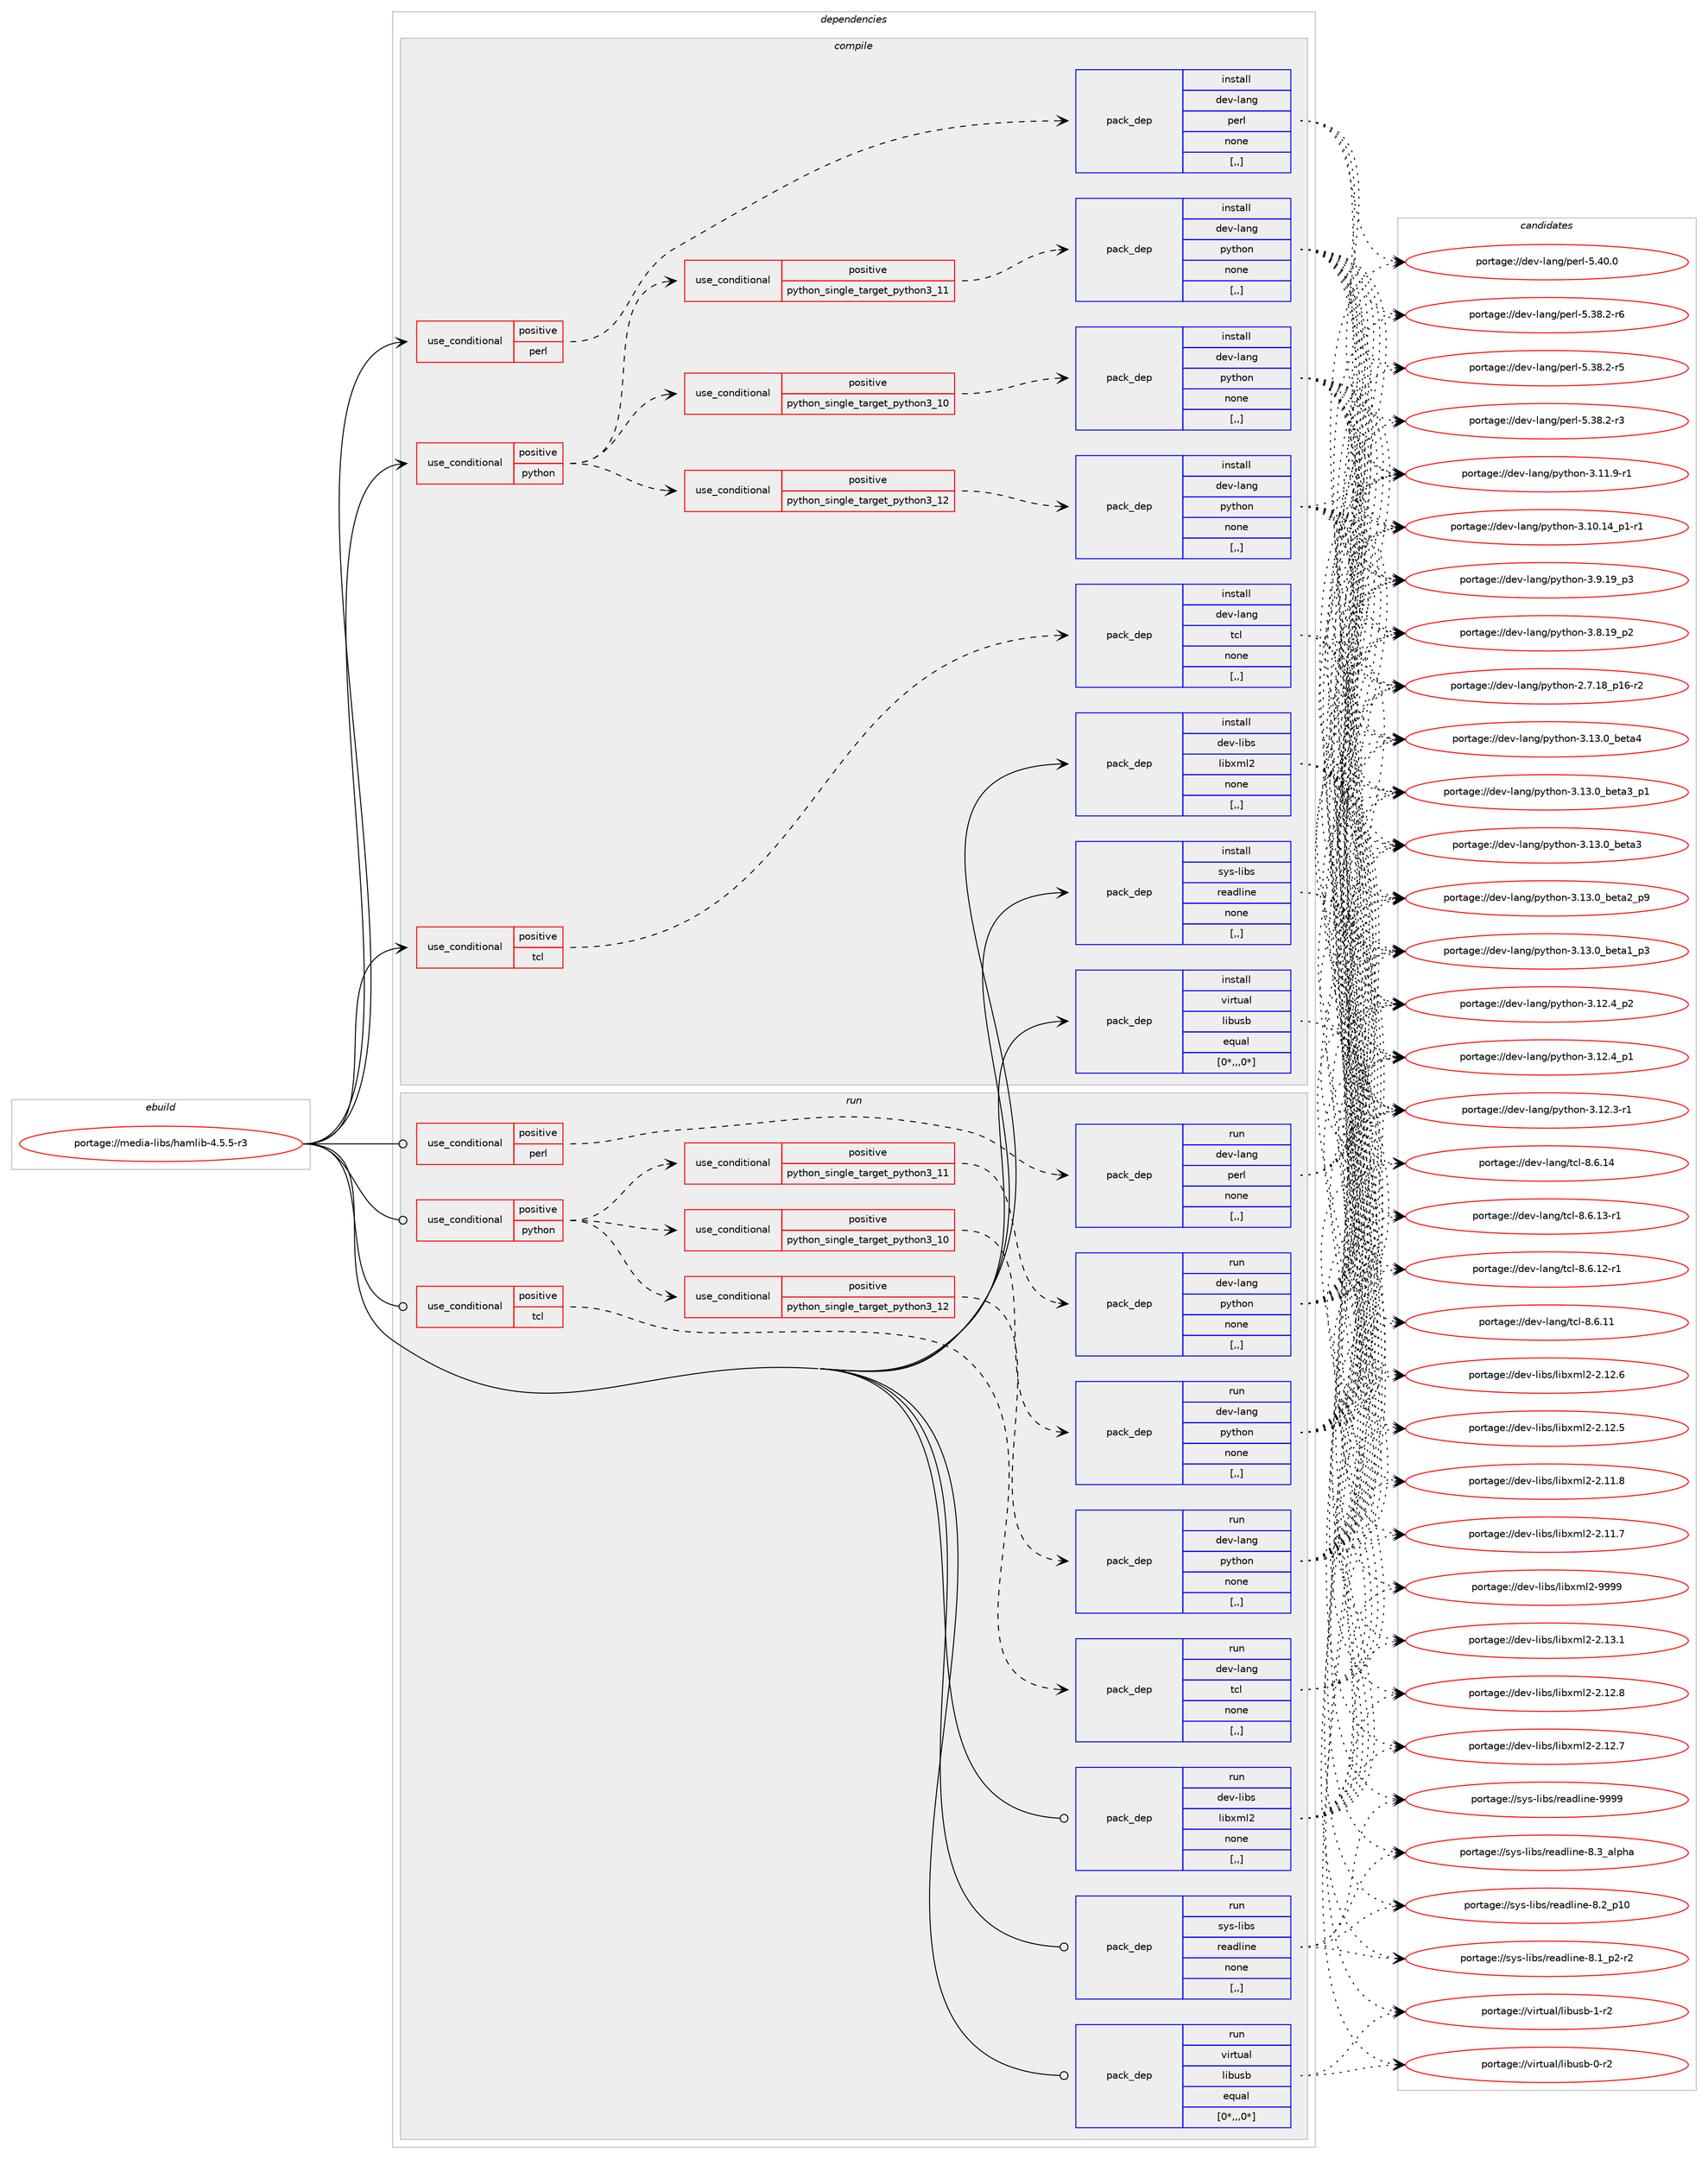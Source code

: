 digraph prolog {

# *************
# Graph options
# *************

newrank=true;
concentrate=true;
compound=true;
graph [rankdir=LR,fontname=Helvetica,fontsize=10,ranksep=1.5];#, ranksep=2.5, nodesep=0.2];
edge  [arrowhead=vee];
node  [fontname=Helvetica,fontsize=10];

# **********
# The ebuild
# **********

subgraph cluster_leftcol {
color=gray;
label=<<i>ebuild</i>>;
id [label="portage://media-libs/hamlib-4.5.5-r3", color=red, width=4, href="../media-libs/hamlib-4.5.5-r3.svg"];
}

# ****************
# The dependencies
# ****************

subgraph cluster_midcol {
color=gray;
label=<<i>dependencies</i>>;
subgraph cluster_compile {
fillcolor="#eeeeee";
style=filled;
label=<<i>compile</i>>;
subgraph cond75019 {
dependency297740 [label=<<TABLE BORDER="0" CELLBORDER="1" CELLSPACING="0" CELLPADDING="4"><TR><TD ROWSPAN="3" CELLPADDING="10">use_conditional</TD></TR><TR><TD>positive</TD></TR><TR><TD>perl</TD></TR></TABLE>>, shape=none, color=red];
subgraph pack220363 {
dependency297741 [label=<<TABLE BORDER="0" CELLBORDER="1" CELLSPACING="0" CELLPADDING="4" WIDTH="220"><TR><TD ROWSPAN="6" CELLPADDING="30">pack_dep</TD></TR><TR><TD WIDTH="110">install</TD></TR><TR><TD>dev-lang</TD></TR><TR><TD>perl</TD></TR><TR><TD>none</TD></TR><TR><TD>[,,]</TD></TR></TABLE>>, shape=none, color=blue];
}
dependency297740:e -> dependency297741:w [weight=20,style="dashed",arrowhead="vee"];
}
id:e -> dependency297740:w [weight=20,style="solid",arrowhead="vee"];
subgraph cond75020 {
dependency297742 [label=<<TABLE BORDER="0" CELLBORDER="1" CELLSPACING="0" CELLPADDING="4"><TR><TD ROWSPAN="3" CELLPADDING="10">use_conditional</TD></TR><TR><TD>positive</TD></TR><TR><TD>python</TD></TR></TABLE>>, shape=none, color=red];
subgraph cond75021 {
dependency297743 [label=<<TABLE BORDER="0" CELLBORDER="1" CELLSPACING="0" CELLPADDING="4"><TR><TD ROWSPAN="3" CELLPADDING="10">use_conditional</TD></TR><TR><TD>positive</TD></TR><TR><TD>python_single_target_python3_10</TD></TR></TABLE>>, shape=none, color=red];
subgraph pack220364 {
dependency297744 [label=<<TABLE BORDER="0" CELLBORDER="1" CELLSPACING="0" CELLPADDING="4" WIDTH="220"><TR><TD ROWSPAN="6" CELLPADDING="30">pack_dep</TD></TR><TR><TD WIDTH="110">install</TD></TR><TR><TD>dev-lang</TD></TR><TR><TD>python</TD></TR><TR><TD>none</TD></TR><TR><TD>[,,]</TD></TR></TABLE>>, shape=none, color=blue];
}
dependency297743:e -> dependency297744:w [weight=20,style="dashed",arrowhead="vee"];
}
dependency297742:e -> dependency297743:w [weight=20,style="dashed",arrowhead="vee"];
subgraph cond75022 {
dependency297745 [label=<<TABLE BORDER="0" CELLBORDER="1" CELLSPACING="0" CELLPADDING="4"><TR><TD ROWSPAN="3" CELLPADDING="10">use_conditional</TD></TR><TR><TD>positive</TD></TR><TR><TD>python_single_target_python3_11</TD></TR></TABLE>>, shape=none, color=red];
subgraph pack220365 {
dependency297746 [label=<<TABLE BORDER="0" CELLBORDER="1" CELLSPACING="0" CELLPADDING="4" WIDTH="220"><TR><TD ROWSPAN="6" CELLPADDING="30">pack_dep</TD></TR><TR><TD WIDTH="110">install</TD></TR><TR><TD>dev-lang</TD></TR><TR><TD>python</TD></TR><TR><TD>none</TD></TR><TR><TD>[,,]</TD></TR></TABLE>>, shape=none, color=blue];
}
dependency297745:e -> dependency297746:w [weight=20,style="dashed",arrowhead="vee"];
}
dependency297742:e -> dependency297745:w [weight=20,style="dashed",arrowhead="vee"];
subgraph cond75023 {
dependency297747 [label=<<TABLE BORDER="0" CELLBORDER="1" CELLSPACING="0" CELLPADDING="4"><TR><TD ROWSPAN="3" CELLPADDING="10">use_conditional</TD></TR><TR><TD>positive</TD></TR><TR><TD>python_single_target_python3_12</TD></TR></TABLE>>, shape=none, color=red];
subgraph pack220366 {
dependency297748 [label=<<TABLE BORDER="0" CELLBORDER="1" CELLSPACING="0" CELLPADDING="4" WIDTH="220"><TR><TD ROWSPAN="6" CELLPADDING="30">pack_dep</TD></TR><TR><TD WIDTH="110">install</TD></TR><TR><TD>dev-lang</TD></TR><TR><TD>python</TD></TR><TR><TD>none</TD></TR><TR><TD>[,,]</TD></TR></TABLE>>, shape=none, color=blue];
}
dependency297747:e -> dependency297748:w [weight=20,style="dashed",arrowhead="vee"];
}
dependency297742:e -> dependency297747:w [weight=20,style="dashed",arrowhead="vee"];
}
id:e -> dependency297742:w [weight=20,style="solid",arrowhead="vee"];
subgraph cond75024 {
dependency297749 [label=<<TABLE BORDER="0" CELLBORDER="1" CELLSPACING="0" CELLPADDING="4"><TR><TD ROWSPAN="3" CELLPADDING="10">use_conditional</TD></TR><TR><TD>positive</TD></TR><TR><TD>tcl</TD></TR></TABLE>>, shape=none, color=red];
subgraph pack220367 {
dependency297750 [label=<<TABLE BORDER="0" CELLBORDER="1" CELLSPACING="0" CELLPADDING="4" WIDTH="220"><TR><TD ROWSPAN="6" CELLPADDING="30">pack_dep</TD></TR><TR><TD WIDTH="110">install</TD></TR><TR><TD>dev-lang</TD></TR><TR><TD>tcl</TD></TR><TR><TD>none</TD></TR><TR><TD>[,,]</TD></TR></TABLE>>, shape=none, color=blue];
}
dependency297749:e -> dependency297750:w [weight=20,style="dashed",arrowhead="vee"];
}
id:e -> dependency297749:w [weight=20,style="solid",arrowhead="vee"];
subgraph pack220368 {
dependency297751 [label=<<TABLE BORDER="0" CELLBORDER="1" CELLSPACING="0" CELLPADDING="4" WIDTH="220"><TR><TD ROWSPAN="6" CELLPADDING="30">pack_dep</TD></TR><TR><TD WIDTH="110">install</TD></TR><TR><TD>dev-libs</TD></TR><TR><TD>libxml2</TD></TR><TR><TD>none</TD></TR><TR><TD>[,,]</TD></TR></TABLE>>, shape=none, color=blue];
}
id:e -> dependency297751:w [weight=20,style="solid",arrowhead="vee"];
subgraph pack220369 {
dependency297752 [label=<<TABLE BORDER="0" CELLBORDER="1" CELLSPACING="0" CELLPADDING="4" WIDTH="220"><TR><TD ROWSPAN="6" CELLPADDING="30">pack_dep</TD></TR><TR><TD WIDTH="110">install</TD></TR><TR><TD>sys-libs</TD></TR><TR><TD>readline</TD></TR><TR><TD>none</TD></TR><TR><TD>[,,]</TD></TR></TABLE>>, shape=none, color=blue];
}
id:e -> dependency297752:w [weight=20,style="solid",arrowhead="vee"];
subgraph pack220370 {
dependency297753 [label=<<TABLE BORDER="0" CELLBORDER="1" CELLSPACING="0" CELLPADDING="4" WIDTH="220"><TR><TD ROWSPAN="6" CELLPADDING="30">pack_dep</TD></TR><TR><TD WIDTH="110">install</TD></TR><TR><TD>virtual</TD></TR><TR><TD>libusb</TD></TR><TR><TD>equal</TD></TR><TR><TD>[0*,,,0*]</TD></TR></TABLE>>, shape=none, color=blue];
}
id:e -> dependency297753:w [weight=20,style="solid",arrowhead="vee"];
}
subgraph cluster_compileandrun {
fillcolor="#eeeeee";
style=filled;
label=<<i>compile and run</i>>;
}
subgraph cluster_run {
fillcolor="#eeeeee";
style=filled;
label=<<i>run</i>>;
subgraph cond75025 {
dependency297754 [label=<<TABLE BORDER="0" CELLBORDER="1" CELLSPACING="0" CELLPADDING="4"><TR><TD ROWSPAN="3" CELLPADDING="10">use_conditional</TD></TR><TR><TD>positive</TD></TR><TR><TD>perl</TD></TR></TABLE>>, shape=none, color=red];
subgraph pack220371 {
dependency297755 [label=<<TABLE BORDER="0" CELLBORDER="1" CELLSPACING="0" CELLPADDING="4" WIDTH="220"><TR><TD ROWSPAN="6" CELLPADDING="30">pack_dep</TD></TR><TR><TD WIDTH="110">run</TD></TR><TR><TD>dev-lang</TD></TR><TR><TD>perl</TD></TR><TR><TD>none</TD></TR><TR><TD>[,,]</TD></TR></TABLE>>, shape=none, color=blue];
}
dependency297754:e -> dependency297755:w [weight=20,style="dashed",arrowhead="vee"];
}
id:e -> dependency297754:w [weight=20,style="solid",arrowhead="odot"];
subgraph cond75026 {
dependency297756 [label=<<TABLE BORDER="0" CELLBORDER="1" CELLSPACING="0" CELLPADDING="4"><TR><TD ROWSPAN="3" CELLPADDING="10">use_conditional</TD></TR><TR><TD>positive</TD></TR><TR><TD>python</TD></TR></TABLE>>, shape=none, color=red];
subgraph cond75027 {
dependency297757 [label=<<TABLE BORDER="0" CELLBORDER="1" CELLSPACING="0" CELLPADDING="4"><TR><TD ROWSPAN="3" CELLPADDING="10">use_conditional</TD></TR><TR><TD>positive</TD></TR><TR><TD>python_single_target_python3_10</TD></TR></TABLE>>, shape=none, color=red];
subgraph pack220372 {
dependency297758 [label=<<TABLE BORDER="0" CELLBORDER="1" CELLSPACING="0" CELLPADDING="4" WIDTH="220"><TR><TD ROWSPAN="6" CELLPADDING="30">pack_dep</TD></TR><TR><TD WIDTH="110">run</TD></TR><TR><TD>dev-lang</TD></TR><TR><TD>python</TD></TR><TR><TD>none</TD></TR><TR><TD>[,,]</TD></TR></TABLE>>, shape=none, color=blue];
}
dependency297757:e -> dependency297758:w [weight=20,style="dashed",arrowhead="vee"];
}
dependency297756:e -> dependency297757:w [weight=20,style="dashed",arrowhead="vee"];
subgraph cond75028 {
dependency297759 [label=<<TABLE BORDER="0" CELLBORDER="1" CELLSPACING="0" CELLPADDING="4"><TR><TD ROWSPAN="3" CELLPADDING="10">use_conditional</TD></TR><TR><TD>positive</TD></TR><TR><TD>python_single_target_python3_11</TD></TR></TABLE>>, shape=none, color=red];
subgraph pack220373 {
dependency297760 [label=<<TABLE BORDER="0" CELLBORDER="1" CELLSPACING="0" CELLPADDING="4" WIDTH="220"><TR><TD ROWSPAN="6" CELLPADDING="30">pack_dep</TD></TR><TR><TD WIDTH="110">run</TD></TR><TR><TD>dev-lang</TD></TR><TR><TD>python</TD></TR><TR><TD>none</TD></TR><TR><TD>[,,]</TD></TR></TABLE>>, shape=none, color=blue];
}
dependency297759:e -> dependency297760:w [weight=20,style="dashed",arrowhead="vee"];
}
dependency297756:e -> dependency297759:w [weight=20,style="dashed",arrowhead="vee"];
subgraph cond75029 {
dependency297761 [label=<<TABLE BORDER="0" CELLBORDER="1" CELLSPACING="0" CELLPADDING="4"><TR><TD ROWSPAN="3" CELLPADDING="10">use_conditional</TD></TR><TR><TD>positive</TD></TR><TR><TD>python_single_target_python3_12</TD></TR></TABLE>>, shape=none, color=red];
subgraph pack220374 {
dependency297762 [label=<<TABLE BORDER="0" CELLBORDER="1" CELLSPACING="0" CELLPADDING="4" WIDTH="220"><TR><TD ROWSPAN="6" CELLPADDING="30">pack_dep</TD></TR><TR><TD WIDTH="110">run</TD></TR><TR><TD>dev-lang</TD></TR><TR><TD>python</TD></TR><TR><TD>none</TD></TR><TR><TD>[,,]</TD></TR></TABLE>>, shape=none, color=blue];
}
dependency297761:e -> dependency297762:w [weight=20,style="dashed",arrowhead="vee"];
}
dependency297756:e -> dependency297761:w [weight=20,style="dashed",arrowhead="vee"];
}
id:e -> dependency297756:w [weight=20,style="solid",arrowhead="odot"];
subgraph cond75030 {
dependency297763 [label=<<TABLE BORDER="0" CELLBORDER="1" CELLSPACING="0" CELLPADDING="4"><TR><TD ROWSPAN="3" CELLPADDING="10">use_conditional</TD></TR><TR><TD>positive</TD></TR><TR><TD>tcl</TD></TR></TABLE>>, shape=none, color=red];
subgraph pack220375 {
dependency297764 [label=<<TABLE BORDER="0" CELLBORDER="1" CELLSPACING="0" CELLPADDING="4" WIDTH="220"><TR><TD ROWSPAN="6" CELLPADDING="30">pack_dep</TD></TR><TR><TD WIDTH="110">run</TD></TR><TR><TD>dev-lang</TD></TR><TR><TD>tcl</TD></TR><TR><TD>none</TD></TR><TR><TD>[,,]</TD></TR></TABLE>>, shape=none, color=blue];
}
dependency297763:e -> dependency297764:w [weight=20,style="dashed",arrowhead="vee"];
}
id:e -> dependency297763:w [weight=20,style="solid",arrowhead="odot"];
subgraph pack220376 {
dependency297765 [label=<<TABLE BORDER="0" CELLBORDER="1" CELLSPACING="0" CELLPADDING="4" WIDTH="220"><TR><TD ROWSPAN="6" CELLPADDING="30">pack_dep</TD></TR><TR><TD WIDTH="110">run</TD></TR><TR><TD>dev-libs</TD></TR><TR><TD>libxml2</TD></TR><TR><TD>none</TD></TR><TR><TD>[,,]</TD></TR></TABLE>>, shape=none, color=blue];
}
id:e -> dependency297765:w [weight=20,style="solid",arrowhead="odot"];
subgraph pack220377 {
dependency297766 [label=<<TABLE BORDER="0" CELLBORDER="1" CELLSPACING="0" CELLPADDING="4" WIDTH="220"><TR><TD ROWSPAN="6" CELLPADDING="30">pack_dep</TD></TR><TR><TD WIDTH="110">run</TD></TR><TR><TD>sys-libs</TD></TR><TR><TD>readline</TD></TR><TR><TD>none</TD></TR><TR><TD>[,,]</TD></TR></TABLE>>, shape=none, color=blue];
}
id:e -> dependency297766:w [weight=20,style="solid",arrowhead="odot"];
subgraph pack220378 {
dependency297767 [label=<<TABLE BORDER="0" CELLBORDER="1" CELLSPACING="0" CELLPADDING="4" WIDTH="220"><TR><TD ROWSPAN="6" CELLPADDING="30">pack_dep</TD></TR><TR><TD WIDTH="110">run</TD></TR><TR><TD>virtual</TD></TR><TR><TD>libusb</TD></TR><TR><TD>equal</TD></TR><TR><TD>[0*,,,0*]</TD></TR></TABLE>>, shape=none, color=blue];
}
id:e -> dependency297767:w [weight=20,style="solid",arrowhead="odot"];
}
}

# **************
# The candidates
# **************

subgraph cluster_choices {
rank=same;
color=gray;
label=<<i>candidates</i>>;

subgraph choice220363 {
color=black;
nodesep=1;
choice10010111845108971101034711210111410845534652484648 [label="portage://dev-lang/perl-5.40.0", color=red, width=4,href="../dev-lang/perl-5.40.0.svg"];
choice100101118451089711010347112101114108455346515646504511454 [label="portage://dev-lang/perl-5.38.2-r6", color=red, width=4,href="../dev-lang/perl-5.38.2-r6.svg"];
choice100101118451089711010347112101114108455346515646504511453 [label="portage://dev-lang/perl-5.38.2-r5", color=red, width=4,href="../dev-lang/perl-5.38.2-r5.svg"];
choice100101118451089711010347112101114108455346515646504511451 [label="portage://dev-lang/perl-5.38.2-r3", color=red, width=4,href="../dev-lang/perl-5.38.2-r3.svg"];
dependency297741:e -> choice10010111845108971101034711210111410845534652484648:w [style=dotted,weight="100"];
dependency297741:e -> choice100101118451089711010347112101114108455346515646504511454:w [style=dotted,weight="100"];
dependency297741:e -> choice100101118451089711010347112101114108455346515646504511453:w [style=dotted,weight="100"];
dependency297741:e -> choice100101118451089711010347112101114108455346515646504511451:w [style=dotted,weight="100"];
}
subgraph choice220364 {
color=black;
nodesep=1;
choice1001011184510897110103471121211161041111104551464951464895981011169752 [label="portage://dev-lang/python-3.13.0_beta4", color=red, width=4,href="../dev-lang/python-3.13.0_beta4.svg"];
choice10010111845108971101034711212111610411111045514649514648959810111697519511249 [label="portage://dev-lang/python-3.13.0_beta3_p1", color=red, width=4,href="../dev-lang/python-3.13.0_beta3_p1.svg"];
choice1001011184510897110103471121211161041111104551464951464895981011169751 [label="portage://dev-lang/python-3.13.0_beta3", color=red, width=4,href="../dev-lang/python-3.13.0_beta3.svg"];
choice10010111845108971101034711212111610411111045514649514648959810111697509511257 [label="portage://dev-lang/python-3.13.0_beta2_p9", color=red, width=4,href="../dev-lang/python-3.13.0_beta2_p9.svg"];
choice10010111845108971101034711212111610411111045514649514648959810111697499511251 [label="portage://dev-lang/python-3.13.0_beta1_p3", color=red, width=4,href="../dev-lang/python-3.13.0_beta1_p3.svg"];
choice100101118451089711010347112121116104111110455146495046529511250 [label="portage://dev-lang/python-3.12.4_p2", color=red, width=4,href="../dev-lang/python-3.12.4_p2.svg"];
choice100101118451089711010347112121116104111110455146495046529511249 [label="portage://dev-lang/python-3.12.4_p1", color=red, width=4,href="../dev-lang/python-3.12.4_p1.svg"];
choice100101118451089711010347112121116104111110455146495046514511449 [label="portage://dev-lang/python-3.12.3-r1", color=red, width=4,href="../dev-lang/python-3.12.3-r1.svg"];
choice100101118451089711010347112121116104111110455146494946574511449 [label="portage://dev-lang/python-3.11.9-r1", color=red, width=4,href="../dev-lang/python-3.11.9-r1.svg"];
choice100101118451089711010347112121116104111110455146494846495295112494511449 [label="portage://dev-lang/python-3.10.14_p1-r1", color=red, width=4,href="../dev-lang/python-3.10.14_p1-r1.svg"];
choice100101118451089711010347112121116104111110455146574649579511251 [label="portage://dev-lang/python-3.9.19_p3", color=red, width=4,href="../dev-lang/python-3.9.19_p3.svg"];
choice100101118451089711010347112121116104111110455146564649579511250 [label="portage://dev-lang/python-3.8.19_p2", color=red, width=4,href="../dev-lang/python-3.8.19_p2.svg"];
choice100101118451089711010347112121116104111110455046554649569511249544511450 [label="portage://dev-lang/python-2.7.18_p16-r2", color=red, width=4,href="../dev-lang/python-2.7.18_p16-r2.svg"];
dependency297744:e -> choice1001011184510897110103471121211161041111104551464951464895981011169752:w [style=dotted,weight="100"];
dependency297744:e -> choice10010111845108971101034711212111610411111045514649514648959810111697519511249:w [style=dotted,weight="100"];
dependency297744:e -> choice1001011184510897110103471121211161041111104551464951464895981011169751:w [style=dotted,weight="100"];
dependency297744:e -> choice10010111845108971101034711212111610411111045514649514648959810111697509511257:w [style=dotted,weight="100"];
dependency297744:e -> choice10010111845108971101034711212111610411111045514649514648959810111697499511251:w [style=dotted,weight="100"];
dependency297744:e -> choice100101118451089711010347112121116104111110455146495046529511250:w [style=dotted,weight="100"];
dependency297744:e -> choice100101118451089711010347112121116104111110455146495046529511249:w [style=dotted,weight="100"];
dependency297744:e -> choice100101118451089711010347112121116104111110455146495046514511449:w [style=dotted,weight="100"];
dependency297744:e -> choice100101118451089711010347112121116104111110455146494946574511449:w [style=dotted,weight="100"];
dependency297744:e -> choice100101118451089711010347112121116104111110455146494846495295112494511449:w [style=dotted,weight="100"];
dependency297744:e -> choice100101118451089711010347112121116104111110455146574649579511251:w [style=dotted,weight="100"];
dependency297744:e -> choice100101118451089711010347112121116104111110455146564649579511250:w [style=dotted,weight="100"];
dependency297744:e -> choice100101118451089711010347112121116104111110455046554649569511249544511450:w [style=dotted,weight="100"];
}
subgraph choice220365 {
color=black;
nodesep=1;
choice1001011184510897110103471121211161041111104551464951464895981011169752 [label="portage://dev-lang/python-3.13.0_beta4", color=red, width=4,href="../dev-lang/python-3.13.0_beta4.svg"];
choice10010111845108971101034711212111610411111045514649514648959810111697519511249 [label="portage://dev-lang/python-3.13.0_beta3_p1", color=red, width=4,href="../dev-lang/python-3.13.0_beta3_p1.svg"];
choice1001011184510897110103471121211161041111104551464951464895981011169751 [label="portage://dev-lang/python-3.13.0_beta3", color=red, width=4,href="../dev-lang/python-3.13.0_beta3.svg"];
choice10010111845108971101034711212111610411111045514649514648959810111697509511257 [label="portage://dev-lang/python-3.13.0_beta2_p9", color=red, width=4,href="../dev-lang/python-3.13.0_beta2_p9.svg"];
choice10010111845108971101034711212111610411111045514649514648959810111697499511251 [label="portage://dev-lang/python-3.13.0_beta1_p3", color=red, width=4,href="../dev-lang/python-3.13.0_beta1_p3.svg"];
choice100101118451089711010347112121116104111110455146495046529511250 [label="portage://dev-lang/python-3.12.4_p2", color=red, width=4,href="../dev-lang/python-3.12.4_p2.svg"];
choice100101118451089711010347112121116104111110455146495046529511249 [label="portage://dev-lang/python-3.12.4_p1", color=red, width=4,href="../dev-lang/python-3.12.4_p1.svg"];
choice100101118451089711010347112121116104111110455146495046514511449 [label="portage://dev-lang/python-3.12.3-r1", color=red, width=4,href="../dev-lang/python-3.12.3-r1.svg"];
choice100101118451089711010347112121116104111110455146494946574511449 [label="portage://dev-lang/python-3.11.9-r1", color=red, width=4,href="../dev-lang/python-3.11.9-r1.svg"];
choice100101118451089711010347112121116104111110455146494846495295112494511449 [label="portage://dev-lang/python-3.10.14_p1-r1", color=red, width=4,href="../dev-lang/python-3.10.14_p1-r1.svg"];
choice100101118451089711010347112121116104111110455146574649579511251 [label="portage://dev-lang/python-3.9.19_p3", color=red, width=4,href="../dev-lang/python-3.9.19_p3.svg"];
choice100101118451089711010347112121116104111110455146564649579511250 [label="portage://dev-lang/python-3.8.19_p2", color=red, width=4,href="../dev-lang/python-3.8.19_p2.svg"];
choice100101118451089711010347112121116104111110455046554649569511249544511450 [label="portage://dev-lang/python-2.7.18_p16-r2", color=red, width=4,href="../dev-lang/python-2.7.18_p16-r2.svg"];
dependency297746:e -> choice1001011184510897110103471121211161041111104551464951464895981011169752:w [style=dotted,weight="100"];
dependency297746:e -> choice10010111845108971101034711212111610411111045514649514648959810111697519511249:w [style=dotted,weight="100"];
dependency297746:e -> choice1001011184510897110103471121211161041111104551464951464895981011169751:w [style=dotted,weight="100"];
dependency297746:e -> choice10010111845108971101034711212111610411111045514649514648959810111697509511257:w [style=dotted,weight="100"];
dependency297746:e -> choice10010111845108971101034711212111610411111045514649514648959810111697499511251:w [style=dotted,weight="100"];
dependency297746:e -> choice100101118451089711010347112121116104111110455146495046529511250:w [style=dotted,weight="100"];
dependency297746:e -> choice100101118451089711010347112121116104111110455146495046529511249:w [style=dotted,weight="100"];
dependency297746:e -> choice100101118451089711010347112121116104111110455146495046514511449:w [style=dotted,weight="100"];
dependency297746:e -> choice100101118451089711010347112121116104111110455146494946574511449:w [style=dotted,weight="100"];
dependency297746:e -> choice100101118451089711010347112121116104111110455146494846495295112494511449:w [style=dotted,weight="100"];
dependency297746:e -> choice100101118451089711010347112121116104111110455146574649579511251:w [style=dotted,weight="100"];
dependency297746:e -> choice100101118451089711010347112121116104111110455146564649579511250:w [style=dotted,weight="100"];
dependency297746:e -> choice100101118451089711010347112121116104111110455046554649569511249544511450:w [style=dotted,weight="100"];
}
subgraph choice220366 {
color=black;
nodesep=1;
choice1001011184510897110103471121211161041111104551464951464895981011169752 [label="portage://dev-lang/python-3.13.0_beta4", color=red, width=4,href="../dev-lang/python-3.13.0_beta4.svg"];
choice10010111845108971101034711212111610411111045514649514648959810111697519511249 [label="portage://dev-lang/python-3.13.0_beta3_p1", color=red, width=4,href="../dev-lang/python-3.13.0_beta3_p1.svg"];
choice1001011184510897110103471121211161041111104551464951464895981011169751 [label="portage://dev-lang/python-3.13.0_beta3", color=red, width=4,href="../dev-lang/python-3.13.0_beta3.svg"];
choice10010111845108971101034711212111610411111045514649514648959810111697509511257 [label="portage://dev-lang/python-3.13.0_beta2_p9", color=red, width=4,href="../dev-lang/python-3.13.0_beta2_p9.svg"];
choice10010111845108971101034711212111610411111045514649514648959810111697499511251 [label="portage://dev-lang/python-3.13.0_beta1_p3", color=red, width=4,href="../dev-lang/python-3.13.0_beta1_p3.svg"];
choice100101118451089711010347112121116104111110455146495046529511250 [label="portage://dev-lang/python-3.12.4_p2", color=red, width=4,href="../dev-lang/python-3.12.4_p2.svg"];
choice100101118451089711010347112121116104111110455146495046529511249 [label="portage://dev-lang/python-3.12.4_p1", color=red, width=4,href="../dev-lang/python-3.12.4_p1.svg"];
choice100101118451089711010347112121116104111110455146495046514511449 [label="portage://dev-lang/python-3.12.3-r1", color=red, width=4,href="../dev-lang/python-3.12.3-r1.svg"];
choice100101118451089711010347112121116104111110455146494946574511449 [label="portage://dev-lang/python-3.11.9-r1", color=red, width=4,href="../dev-lang/python-3.11.9-r1.svg"];
choice100101118451089711010347112121116104111110455146494846495295112494511449 [label="portage://dev-lang/python-3.10.14_p1-r1", color=red, width=4,href="../dev-lang/python-3.10.14_p1-r1.svg"];
choice100101118451089711010347112121116104111110455146574649579511251 [label="portage://dev-lang/python-3.9.19_p3", color=red, width=4,href="../dev-lang/python-3.9.19_p3.svg"];
choice100101118451089711010347112121116104111110455146564649579511250 [label="portage://dev-lang/python-3.8.19_p2", color=red, width=4,href="../dev-lang/python-3.8.19_p2.svg"];
choice100101118451089711010347112121116104111110455046554649569511249544511450 [label="portage://dev-lang/python-2.7.18_p16-r2", color=red, width=4,href="../dev-lang/python-2.7.18_p16-r2.svg"];
dependency297748:e -> choice1001011184510897110103471121211161041111104551464951464895981011169752:w [style=dotted,weight="100"];
dependency297748:e -> choice10010111845108971101034711212111610411111045514649514648959810111697519511249:w [style=dotted,weight="100"];
dependency297748:e -> choice1001011184510897110103471121211161041111104551464951464895981011169751:w [style=dotted,weight="100"];
dependency297748:e -> choice10010111845108971101034711212111610411111045514649514648959810111697509511257:w [style=dotted,weight="100"];
dependency297748:e -> choice10010111845108971101034711212111610411111045514649514648959810111697499511251:w [style=dotted,weight="100"];
dependency297748:e -> choice100101118451089711010347112121116104111110455146495046529511250:w [style=dotted,weight="100"];
dependency297748:e -> choice100101118451089711010347112121116104111110455146495046529511249:w [style=dotted,weight="100"];
dependency297748:e -> choice100101118451089711010347112121116104111110455146495046514511449:w [style=dotted,weight="100"];
dependency297748:e -> choice100101118451089711010347112121116104111110455146494946574511449:w [style=dotted,weight="100"];
dependency297748:e -> choice100101118451089711010347112121116104111110455146494846495295112494511449:w [style=dotted,weight="100"];
dependency297748:e -> choice100101118451089711010347112121116104111110455146574649579511251:w [style=dotted,weight="100"];
dependency297748:e -> choice100101118451089711010347112121116104111110455146564649579511250:w [style=dotted,weight="100"];
dependency297748:e -> choice100101118451089711010347112121116104111110455046554649569511249544511450:w [style=dotted,weight="100"];
}
subgraph choice220367 {
color=black;
nodesep=1;
choice1001011184510897110103471169910845564654464952 [label="portage://dev-lang/tcl-8.6.14", color=red, width=4,href="../dev-lang/tcl-8.6.14.svg"];
choice10010111845108971101034711699108455646544649514511449 [label="portage://dev-lang/tcl-8.6.13-r1", color=red, width=4,href="../dev-lang/tcl-8.6.13-r1.svg"];
choice10010111845108971101034711699108455646544649504511449 [label="portage://dev-lang/tcl-8.6.12-r1", color=red, width=4,href="../dev-lang/tcl-8.6.12-r1.svg"];
choice1001011184510897110103471169910845564654464949 [label="portage://dev-lang/tcl-8.6.11", color=red, width=4,href="../dev-lang/tcl-8.6.11.svg"];
dependency297750:e -> choice1001011184510897110103471169910845564654464952:w [style=dotted,weight="100"];
dependency297750:e -> choice10010111845108971101034711699108455646544649514511449:w [style=dotted,weight="100"];
dependency297750:e -> choice10010111845108971101034711699108455646544649504511449:w [style=dotted,weight="100"];
dependency297750:e -> choice1001011184510897110103471169910845564654464949:w [style=dotted,weight="100"];
}
subgraph choice220368 {
color=black;
nodesep=1;
choice10010111845108105981154710810598120109108504557575757 [label="portage://dev-libs/libxml2-9999", color=red, width=4,href="../dev-libs/libxml2-9999.svg"];
choice100101118451081059811547108105981201091085045504649514649 [label="portage://dev-libs/libxml2-2.13.1", color=red, width=4,href="../dev-libs/libxml2-2.13.1.svg"];
choice100101118451081059811547108105981201091085045504649504656 [label="portage://dev-libs/libxml2-2.12.8", color=red, width=4,href="../dev-libs/libxml2-2.12.8.svg"];
choice100101118451081059811547108105981201091085045504649504655 [label="portage://dev-libs/libxml2-2.12.7", color=red, width=4,href="../dev-libs/libxml2-2.12.7.svg"];
choice100101118451081059811547108105981201091085045504649504654 [label="portage://dev-libs/libxml2-2.12.6", color=red, width=4,href="../dev-libs/libxml2-2.12.6.svg"];
choice100101118451081059811547108105981201091085045504649504653 [label="portage://dev-libs/libxml2-2.12.5", color=red, width=4,href="../dev-libs/libxml2-2.12.5.svg"];
choice100101118451081059811547108105981201091085045504649494656 [label="portage://dev-libs/libxml2-2.11.8", color=red, width=4,href="../dev-libs/libxml2-2.11.8.svg"];
choice100101118451081059811547108105981201091085045504649494655 [label="portage://dev-libs/libxml2-2.11.7", color=red, width=4,href="../dev-libs/libxml2-2.11.7.svg"];
dependency297751:e -> choice10010111845108105981154710810598120109108504557575757:w [style=dotted,weight="100"];
dependency297751:e -> choice100101118451081059811547108105981201091085045504649514649:w [style=dotted,weight="100"];
dependency297751:e -> choice100101118451081059811547108105981201091085045504649504656:w [style=dotted,weight="100"];
dependency297751:e -> choice100101118451081059811547108105981201091085045504649504655:w [style=dotted,weight="100"];
dependency297751:e -> choice100101118451081059811547108105981201091085045504649504654:w [style=dotted,weight="100"];
dependency297751:e -> choice100101118451081059811547108105981201091085045504649504653:w [style=dotted,weight="100"];
dependency297751:e -> choice100101118451081059811547108105981201091085045504649494656:w [style=dotted,weight="100"];
dependency297751:e -> choice100101118451081059811547108105981201091085045504649494655:w [style=dotted,weight="100"];
}
subgraph choice220369 {
color=black;
nodesep=1;
choice115121115451081059811547114101971001081051101014557575757 [label="portage://sys-libs/readline-9999", color=red, width=4,href="../sys-libs/readline-9999.svg"];
choice1151211154510810598115471141019710010810511010145564651959710811210497 [label="portage://sys-libs/readline-8.3_alpha", color=red, width=4,href="../sys-libs/readline-8.3_alpha.svg"];
choice1151211154510810598115471141019710010810511010145564650951124948 [label="portage://sys-libs/readline-8.2_p10", color=red, width=4,href="../sys-libs/readline-8.2_p10.svg"];
choice115121115451081059811547114101971001081051101014556464995112504511450 [label="portage://sys-libs/readline-8.1_p2-r2", color=red, width=4,href="../sys-libs/readline-8.1_p2-r2.svg"];
dependency297752:e -> choice115121115451081059811547114101971001081051101014557575757:w [style=dotted,weight="100"];
dependency297752:e -> choice1151211154510810598115471141019710010810511010145564651959710811210497:w [style=dotted,weight="100"];
dependency297752:e -> choice1151211154510810598115471141019710010810511010145564650951124948:w [style=dotted,weight="100"];
dependency297752:e -> choice115121115451081059811547114101971001081051101014556464995112504511450:w [style=dotted,weight="100"];
}
subgraph choice220370 {
color=black;
nodesep=1;
choice1181051141161179710847108105981171159845494511450 [label="portage://virtual/libusb-1-r2", color=red, width=4,href="../virtual/libusb-1-r2.svg"];
choice1181051141161179710847108105981171159845484511450 [label="portage://virtual/libusb-0-r2", color=red, width=4,href="../virtual/libusb-0-r2.svg"];
dependency297753:e -> choice1181051141161179710847108105981171159845494511450:w [style=dotted,weight="100"];
dependency297753:e -> choice1181051141161179710847108105981171159845484511450:w [style=dotted,weight="100"];
}
subgraph choice220371 {
color=black;
nodesep=1;
choice10010111845108971101034711210111410845534652484648 [label="portage://dev-lang/perl-5.40.0", color=red, width=4,href="../dev-lang/perl-5.40.0.svg"];
choice100101118451089711010347112101114108455346515646504511454 [label="portage://dev-lang/perl-5.38.2-r6", color=red, width=4,href="../dev-lang/perl-5.38.2-r6.svg"];
choice100101118451089711010347112101114108455346515646504511453 [label="portage://dev-lang/perl-5.38.2-r5", color=red, width=4,href="../dev-lang/perl-5.38.2-r5.svg"];
choice100101118451089711010347112101114108455346515646504511451 [label="portage://dev-lang/perl-5.38.2-r3", color=red, width=4,href="../dev-lang/perl-5.38.2-r3.svg"];
dependency297755:e -> choice10010111845108971101034711210111410845534652484648:w [style=dotted,weight="100"];
dependency297755:e -> choice100101118451089711010347112101114108455346515646504511454:w [style=dotted,weight="100"];
dependency297755:e -> choice100101118451089711010347112101114108455346515646504511453:w [style=dotted,weight="100"];
dependency297755:e -> choice100101118451089711010347112101114108455346515646504511451:w [style=dotted,weight="100"];
}
subgraph choice220372 {
color=black;
nodesep=1;
choice1001011184510897110103471121211161041111104551464951464895981011169752 [label="portage://dev-lang/python-3.13.0_beta4", color=red, width=4,href="../dev-lang/python-3.13.0_beta4.svg"];
choice10010111845108971101034711212111610411111045514649514648959810111697519511249 [label="portage://dev-lang/python-3.13.0_beta3_p1", color=red, width=4,href="../dev-lang/python-3.13.0_beta3_p1.svg"];
choice1001011184510897110103471121211161041111104551464951464895981011169751 [label="portage://dev-lang/python-3.13.0_beta3", color=red, width=4,href="../dev-lang/python-3.13.0_beta3.svg"];
choice10010111845108971101034711212111610411111045514649514648959810111697509511257 [label="portage://dev-lang/python-3.13.0_beta2_p9", color=red, width=4,href="../dev-lang/python-3.13.0_beta2_p9.svg"];
choice10010111845108971101034711212111610411111045514649514648959810111697499511251 [label="portage://dev-lang/python-3.13.0_beta1_p3", color=red, width=4,href="../dev-lang/python-3.13.0_beta1_p3.svg"];
choice100101118451089711010347112121116104111110455146495046529511250 [label="portage://dev-lang/python-3.12.4_p2", color=red, width=4,href="../dev-lang/python-3.12.4_p2.svg"];
choice100101118451089711010347112121116104111110455146495046529511249 [label="portage://dev-lang/python-3.12.4_p1", color=red, width=4,href="../dev-lang/python-3.12.4_p1.svg"];
choice100101118451089711010347112121116104111110455146495046514511449 [label="portage://dev-lang/python-3.12.3-r1", color=red, width=4,href="../dev-lang/python-3.12.3-r1.svg"];
choice100101118451089711010347112121116104111110455146494946574511449 [label="portage://dev-lang/python-3.11.9-r1", color=red, width=4,href="../dev-lang/python-3.11.9-r1.svg"];
choice100101118451089711010347112121116104111110455146494846495295112494511449 [label="portage://dev-lang/python-3.10.14_p1-r1", color=red, width=4,href="../dev-lang/python-3.10.14_p1-r1.svg"];
choice100101118451089711010347112121116104111110455146574649579511251 [label="portage://dev-lang/python-3.9.19_p3", color=red, width=4,href="../dev-lang/python-3.9.19_p3.svg"];
choice100101118451089711010347112121116104111110455146564649579511250 [label="portage://dev-lang/python-3.8.19_p2", color=red, width=4,href="../dev-lang/python-3.8.19_p2.svg"];
choice100101118451089711010347112121116104111110455046554649569511249544511450 [label="portage://dev-lang/python-2.7.18_p16-r2", color=red, width=4,href="../dev-lang/python-2.7.18_p16-r2.svg"];
dependency297758:e -> choice1001011184510897110103471121211161041111104551464951464895981011169752:w [style=dotted,weight="100"];
dependency297758:e -> choice10010111845108971101034711212111610411111045514649514648959810111697519511249:w [style=dotted,weight="100"];
dependency297758:e -> choice1001011184510897110103471121211161041111104551464951464895981011169751:w [style=dotted,weight="100"];
dependency297758:e -> choice10010111845108971101034711212111610411111045514649514648959810111697509511257:w [style=dotted,weight="100"];
dependency297758:e -> choice10010111845108971101034711212111610411111045514649514648959810111697499511251:w [style=dotted,weight="100"];
dependency297758:e -> choice100101118451089711010347112121116104111110455146495046529511250:w [style=dotted,weight="100"];
dependency297758:e -> choice100101118451089711010347112121116104111110455146495046529511249:w [style=dotted,weight="100"];
dependency297758:e -> choice100101118451089711010347112121116104111110455146495046514511449:w [style=dotted,weight="100"];
dependency297758:e -> choice100101118451089711010347112121116104111110455146494946574511449:w [style=dotted,weight="100"];
dependency297758:e -> choice100101118451089711010347112121116104111110455146494846495295112494511449:w [style=dotted,weight="100"];
dependency297758:e -> choice100101118451089711010347112121116104111110455146574649579511251:w [style=dotted,weight="100"];
dependency297758:e -> choice100101118451089711010347112121116104111110455146564649579511250:w [style=dotted,weight="100"];
dependency297758:e -> choice100101118451089711010347112121116104111110455046554649569511249544511450:w [style=dotted,weight="100"];
}
subgraph choice220373 {
color=black;
nodesep=1;
choice1001011184510897110103471121211161041111104551464951464895981011169752 [label="portage://dev-lang/python-3.13.0_beta4", color=red, width=4,href="../dev-lang/python-3.13.0_beta4.svg"];
choice10010111845108971101034711212111610411111045514649514648959810111697519511249 [label="portage://dev-lang/python-3.13.0_beta3_p1", color=red, width=4,href="../dev-lang/python-3.13.0_beta3_p1.svg"];
choice1001011184510897110103471121211161041111104551464951464895981011169751 [label="portage://dev-lang/python-3.13.0_beta3", color=red, width=4,href="../dev-lang/python-3.13.0_beta3.svg"];
choice10010111845108971101034711212111610411111045514649514648959810111697509511257 [label="portage://dev-lang/python-3.13.0_beta2_p9", color=red, width=4,href="../dev-lang/python-3.13.0_beta2_p9.svg"];
choice10010111845108971101034711212111610411111045514649514648959810111697499511251 [label="portage://dev-lang/python-3.13.0_beta1_p3", color=red, width=4,href="../dev-lang/python-3.13.0_beta1_p3.svg"];
choice100101118451089711010347112121116104111110455146495046529511250 [label="portage://dev-lang/python-3.12.4_p2", color=red, width=4,href="../dev-lang/python-3.12.4_p2.svg"];
choice100101118451089711010347112121116104111110455146495046529511249 [label="portage://dev-lang/python-3.12.4_p1", color=red, width=4,href="../dev-lang/python-3.12.4_p1.svg"];
choice100101118451089711010347112121116104111110455146495046514511449 [label="portage://dev-lang/python-3.12.3-r1", color=red, width=4,href="../dev-lang/python-3.12.3-r1.svg"];
choice100101118451089711010347112121116104111110455146494946574511449 [label="portage://dev-lang/python-3.11.9-r1", color=red, width=4,href="../dev-lang/python-3.11.9-r1.svg"];
choice100101118451089711010347112121116104111110455146494846495295112494511449 [label="portage://dev-lang/python-3.10.14_p1-r1", color=red, width=4,href="../dev-lang/python-3.10.14_p1-r1.svg"];
choice100101118451089711010347112121116104111110455146574649579511251 [label="portage://dev-lang/python-3.9.19_p3", color=red, width=4,href="../dev-lang/python-3.9.19_p3.svg"];
choice100101118451089711010347112121116104111110455146564649579511250 [label="portage://dev-lang/python-3.8.19_p2", color=red, width=4,href="../dev-lang/python-3.8.19_p2.svg"];
choice100101118451089711010347112121116104111110455046554649569511249544511450 [label="portage://dev-lang/python-2.7.18_p16-r2", color=red, width=4,href="../dev-lang/python-2.7.18_p16-r2.svg"];
dependency297760:e -> choice1001011184510897110103471121211161041111104551464951464895981011169752:w [style=dotted,weight="100"];
dependency297760:e -> choice10010111845108971101034711212111610411111045514649514648959810111697519511249:w [style=dotted,weight="100"];
dependency297760:e -> choice1001011184510897110103471121211161041111104551464951464895981011169751:w [style=dotted,weight="100"];
dependency297760:e -> choice10010111845108971101034711212111610411111045514649514648959810111697509511257:w [style=dotted,weight="100"];
dependency297760:e -> choice10010111845108971101034711212111610411111045514649514648959810111697499511251:w [style=dotted,weight="100"];
dependency297760:e -> choice100101118451089711010347112121116104111110455146495046529511250:w [style=dotted,weight="100"];
dependency297760:e -> choice100101118451089711010347112121116104111110455146495046529511249:w [style=dotted,weight="100"];
dependency297760:e -> choice100101118451089711010347112121116104111110455146495046514511449:w [style=dotted,weight="100"];
dependency297760:e -> choice100101118451089711010347112121116104111110455146494946574511449:w [style=dotted,weight="100"];
dependency297760:e -> choice100101118451089711010347112121116104111110455146494846495295112494511449:w [style=dotted,weight="100"];
dependency297760:e -> choice100101118451089711010347112121116104111110455146574649579511251:w [style=dotted,weight="100"];
dependency297760:e -> choice100101118451089711010347112121116104111110455146564649579511250:w [style=dotted,weight="100"];
dependency297760:e -> choice100101118451089711010347112121116104111110455046554649569511249544511450:w [style=dotted,weight="100"];
}
subgraph choice220374 {
color=black;
nodesep=1;
choice1001011184510897110103471121211161041111104551464951464895981011169752 [label="portage://dev-lang/python-3.13.0_beta4", color=red, width=4,href="../dev-lang/python-3.13.0_beta4.svg"];
choice10010111845108971101034711212111610411111045514649514648959810111697519511249 [label="portage://dev-lang/python-3.13.0_beta3_p1", color=red, width=4,href="../dev-lang/python-3.13.0_beta3_p1.svg"];
choice1001011184510897110103471121211161041111104551464951464895981011169751 [label="portage://dev-lang/python-3.13.0_beta3", color=red, width=4,href="../dev-lang/python-3.13.0_beta3.svg"];
choice10010111845108971101034711212111610411111045514649514648959810111697509511257 [label="portage://dev-lang/python-3.13.0_beta2_p9", color=red, width=4,href="../dev-lang/python-3.13.0_beta2_p9.svg"];
choice10010111845108971101034711212111610411111045514649514648959810111697499511251 [label="portage://dev-lang/python-3.13.0_beta1_p3", color=red, width=4,href="../dev-lang/python-3.13.0_beta1_p3.svg"];
choice100101118451089711010347112121116104111110455146495046529511250 [label="portage://dev-lang/python-3.12.4_p2", color=red, width=4,href="../dev-lang/python-3.12.4_p2.svg"];
choice100101118451089711010347112121116104111110455146495046529511249 [label="portage://dev-lang/python-3.12.4_p1", color=red, width=4,href="../dev-lang/python-3.12.4_p1.svg"];
choice100101118451089711010347112121116104111110455146495046514511449 [label="portage://dev-lang/python-3.12.3-r1", color=red, width=4,href="../dev-lang/python-3.12.3-r1.svg"];
choice100101118451089711010347112121116104111110455146494946574511449 [label="portage://dev-lang/python-3.11.9-r1", color=red, width=4,href="../dev-lang/python-3.11.9-r1.svg"];
choice100101118451089711010347112121116104111110455146494846495295112494511449 [label="portage://dev-lang/python-3.10.14_p1-r1", color=red, width=4,href="../dev-lang/python-3.10.14_p1-r1.svg"];
choice100101118451089711010347112121116104111110455146574649579511251 [label="portage://dev-lang/python-3.9.19_p3", color=red, width=4,href="../dev-lang/python-3.9.19_p3.svg"];
choice100101118451089711010347112121116104111110455146564649579511250 [label="portage://dev-lang/python-3.8.19_p2", color=red, width=4,href="../dev-lang/python-3.8.19_p2.svg"];
choice100101118451089711010347112121116104111110455046554649569511249544511450 [label="portage://dev-lang/python-2.7.18_p16-r2", color=red, width=4,href="../dev-lang/python-2.7.18_p16-r2.svg"];
dependency297762:e -> choice1001011184510897110103471121211161041111104551464951464895981011169752:w [style=dotted,weight="100"];
dependency297762:e -> choice10010111845108971101034711212111610411111045514649514648959810111697519511249:w [style=dotted,weight="100"];
dependency297762:e -> choice1001011184510897110103471121211161041111104551464951464895981011169751:w [style=dotted,weight="100"];
dependency297762:e -> choice10010111845108971101034711212111610411111045514649514648959810111697509511257:w [style=dotted,weight="100"];
dependency297762:e -> choice10010111845108971101034711212111610411111045514649514648959810111697499511251:w [style=dotted,weight="100"];
dependency297762:e -> choice100101118451089711010347112121116104111110455146495046529511250:w [style=dotted,weight="100"];
dependency297762:e -> choice100101118451089711010347112121116104111110455146495046529511249:w [style=dotted,weight="100"];
dependency297762:e -> choice100101118451089711010347112121116104111110455146495046514511449:w [style=dotted,weight="100"];
dependency297762:e -> choice100101118451089711010347112121116104111110455146494946574511449:w [style=dotted,weight="100"];
dependency297762:e -> choice100101118451089711010347112121116104111110455146494846495295112494511449:w [style=dotted,weight="100"];
dependency297762:e -> choice100101118451089711010347112121116104111110455146574649579511251:w [style=dotted,weight="100"];
dependency297762:e -> choice100101118451089711010347112121116104111110455146564649579511250:w [style=dotted,weight="100"];
dependency297762:e -> choice100101118451089711010347112121116104111110455046554649569511249544511450:w [style=dotted,weight="100"];
}
subgraph choice220375 {
color=black;
nodesep=1;
choice1001011184510897110103471169910845564654464952 [label="portage://dev-lang/tcl-8.6.14", color=red, width=4,href="../dev-lang/tcl-8.6.14.svg"];
choice10010111845108971101034711699108455646544649514511449 [label="portage://dev-lang/tcl-8.6.13-r1", color=red, width=4,href="../dev-lang/tcl-8.6.13-r1.svg"];
choice10010111845108971101034711699108455646544649504511449 [label="portage://dev-lang/tcl-8.6.12-r1", color=red, width=4,href="../dev-lang/tcl-8.6.12-r1.svg"];
choice1001011184510897110103471169910845564654464949 [label="portage://dev-lang/tcl-8.6.11", color=red, width=4,href="../dev-lang/tcl-8.6.11.svg"];
dependency297764:e -> choice1001011184510897110103471169910845564654464952:w [style=dotted,weight="100"];
dependency297764:e -> choice10010111845108971101034711699108455646544649514511449:w [style=dotted,weight="100"];
dependency297764:e -> choice10010111845108971101034711699108455646544649504511449:w [style=dotted,weight="100"];
dependency297764:e -> choice1001011184510897110103471169910845564654464949:w [style=dotted,weight="100"];
}
subgraph choice220376 {
color=black;
nodesep=1;
choice10010111845108105981154710810598120109108504557575757 [label="portage://dev-libs/libxml2-9999", color=red, width=4,href="../dev-libs/libxml2-9999.svg"];
choice100101118451081059811547108105981201091085045504649514649 [label="portage://dev-libs/libxml2-2.13.1", color=red, width=4,href="../dev-libs/libxml2-2.13.1.svg"];
choice100101118451081059811547108105981201091085045504649504656 [label="portage://dev-libs/libxml2-2.12.8", color=red, width=4,href="../dev-libs/libxml2-2.12.8.svg"];
choice100101118451081059811547108105981201091085045504649504655 [label="portage://dev-libs/libxml2-2.12.7", color=red, width=4,href="../dev-libs/libxml2-2.12.7.svg"];
choice100101118451081059811547108105981201091085045504649504654 [label="portage://dev-libs/libxml2-2.12.6", color=red, width=4,href="../dev-libs/libxml2-2.12.6.svg"];
choice100101118451081059811547108105981201091085045504649504653 [label="portage://dev-libs/libxml2-2.12.5", color=red, width=4,href="../dev-libs/libxml2-2.12.5.svg"];
choice100101118451081059811547108105981201091085045504649494656 [label="portage://dev-libs/libxml2-2.11.8", color=red, width=4,href="../dev-libs/libxml2-2.11.8.svg"];
choice100101118451081059811547108105981201091085045504649494655 [label="portage://dev-libs/libxml2-2.11.7", color=red, width=4,href="../dev-libs/libxml2-2.11.7.svg"];
dependency297765:e -> choice10010111845108105981154710810598120109108504557575757:w [style=dotted,weight="100"];
dependency297765:e -> choice100101118451081059811547108105981201091085045504649514649:w [style=dotted,weight="100"];
dependency297765:e -> choice100101118451081059811547108105981201091085045504649504656:w [style=dotted,weight="100"];
dependency297765:e -> choice100101118451081059811547108105981201091085045504649504655:w [style=dotted,weight="100"];
dependency297765:e -> choice100101118451081059811547108105981201091085045504649504654:w [style=dotted,weight="100"];
dependency297765:e -> choice100101118451081059811547108105981201091085045504649504653:w [style=dotted,weight="100"];
dependency297765:e -> choice100101118451081059811547108105981201091085045504649494656:w [style=dotted,weight="100"];
dependency297765:e -> choice100101118451081059811547108105981201091085045504649494655:w [style=dotted,weight="100"];
}
subgraph choice220377 {
color=black;
nodesep=1;
choice115121115451081059811547114101971001081051101014557575757 [label="portage://sys-libs/readline-9999", color=red, width=4,href="../sys-libs/readline-9999.svg"];
choice1151211154510810598115471141019710010810511010145564651959710811210497 [label="portage://sys-libs/readline-8.3_alpha", color=red, width=4,href="../sys-libs/readline-8.3_alpha.svg"];
choice1151211154510810598115471141019710010810511010145564650951124948 [label="portage://sys-libs/readline-8.2_p10", color=red, width=4,href="../sys-libs/readline-8.2_p10.svg"];
choice115121115451081059811547114101971001081051101014556464995112504511450 [label="portage://sys-libs/readline-8.1_p2-r2", color=red, width=4,href="../sys-libs/readline-8.1_p2-r2.svg"];
dependency297766:e -> choice115121115451081059811547114101971001081051101014557575757:w [style=dotted,weight="100"];
dependency297766:e -> choice1151211154510810598115471141019710010810511010145564651959710811210497:w [style=dotted,weight="100"];
dependency297766:e -> choice1151211154510810598115471141019710010810511010145564650951124948:w [style=dotted,weight="100"];
dependency297766:e -> choice115121115451081059811547114101971001081051101014556464995112504511450:w [style=dotted,weight="100"];
}
subgraph choice220378 {
color=black;
nodesep=1;
choice1181051141161179710847108105981171159845494511450 [label="portage://virtual/libusb-1-r2", color=red, width=4,href="../virtual/libusb-1-r2.svg"];
choice1181051141161179710847108105981171159845484511450 [label="portage://virtual/libusb-0-r2", color=red, width=4,href="../virtual/libusb-0-r2.svg"];
dependency297767:e -> choice1181051141161179710847108105981171159845494511450:w [style=dotted,weight="100"];
dependency297767:e -> choice1181051141161179710847108105981171159845484511450:w [style=dotted,weight="100"];
}
}

}

